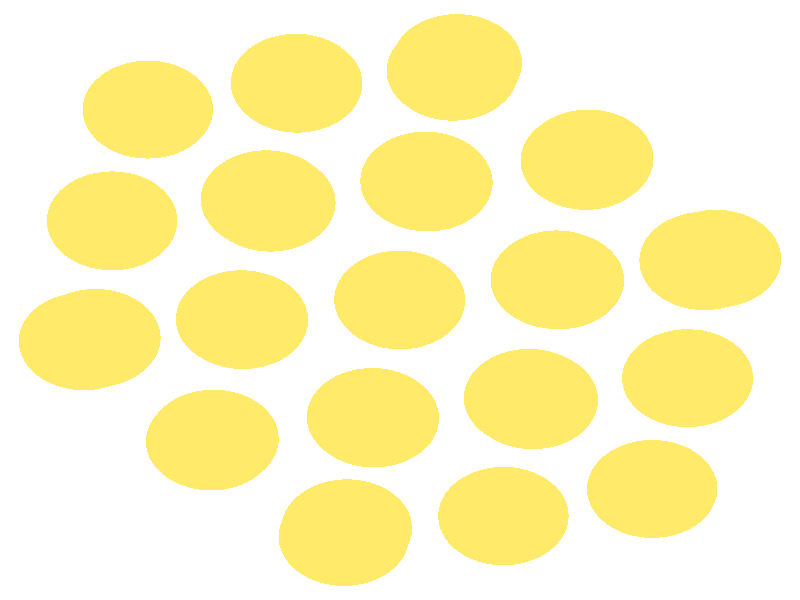 #include "colors.inc"
#include "finish.inc"

global_settings {assumed_gamma 1 max_trace_level 6}
background {color White}
camera {orthographic
  right -12.53*x up 12.51*y
  direction 1.00*z
  location <0,0,50.00> look_at <0,0,0>}
light_source {<  2.00,   3.00,  40.00> color White
  area_light <0.70, 0, 0>, <0, 0.70, 0>, 3, 3
  adaptive 1 jitter}

#declare simple = finish {phong 0.7}
#declare pale = finish {ambient .5 diffuse .85 roughness .001 specular 0.200 }
#declare intermediate = finish {ambient 0.3 diffuse 0.6 specular 0.10 roughness 0.04 }
#declare vmd = finish {ambient .0 diffuse .65 phong 0.1 phong_size 40. specular 0.500 }
#declare jmol = finish {ambient .2 diffuse .6 specular 1 roughness .001 metallic}
#declare ase2 = finish {ambient 0.05 brilliance 3 diffuse 0.6 metallic specular 0.70 roughness 0.04 reflection 0.15}
#declare ase3 = finish {ambient .15 brilliance 2 diffuse .6 metallic specular 1. roughness .001 reflection .0}
#declare glass = finish {ambient .05 diffuse .3 specular 1. roughness .001}
#declare Rcell = 0.050;
#declare Rbond = 0.100;

#macro atom(LOC, R, COL, FIN)
  sphere{LOC, R texture{pigment{COL} finish{FIN}}}
#end
#macro constrain(LOC, R, COL, FIN)
union{torus{R, Rcell rotate 45*z texture{pigment{COL} finish{FIN}}}
      torus{R, Rcell rotate -45*z texture{pigment{COL} finish{FIN}}}
      translate LOC}
#end

atom(< -2.92,  -2.89,  -2.72>, 1.02, rgb <1.00, 0.82, 0.14>, ase3) // #0 
atom(< -0.41,  -2.47,  -1.25>, 1.02, rgb <1.00, 0.82, 0.14>, ase3) // #1 
atom(< -2.49,  -0.40,  -1.26>, 1.02, rgb <1.00, 0.82, 0.14>, ase3) // #2 
atom(< -0.00,   0.00,   0.00>, 1.02, rgb <1.00, 0.82, 0.14>, ase3) // #3 
atom(< -0.01,   0.01,  -2.73>, 1.02, rgb <1.00, 0.82, 0.14>, ase3) // #4 
atom(<  2.48,   0.41,  -1.26>, 1.02, rgb <1.00, 0.82, 0.14>, ase3) // #5 
atom(<  0.40,   2.49,  -1.26>, 1.02, rgb <1.00, 0.82, 0.14>, ase3) // #6 
atom(<  2.91,   2.91,  -2.72>, 1.02, rgb <1.00, 0.82, 0.14>, ase3) // #7 
atom(< -4.78,  -0.80,  -2.81>, 1.02, rgb <1.00, 0.82, 0.14>, ase3) // #8 
atom(< -4.95,  -0.86,  -5.61>, 1.02, rgb <1.00, 0.82, 0.14>, ase3) // #9 
atom(< -2.46,  -0.41,  -4.16>, 1.02, rgb <1.00, 0.82, 0.14>, ase3) // #10 
atom(< -4.51,   1.64,  -4.15>, 1.02, rgb <1.00, 0.82, 0.14>, ase3) // #11 
atom(< -2.10,   2.10,  -2.64>, 1.02, rgb <1.00, 0.82, 0.14>, ase3) // #12 
atom(< -2.03,   2.03,  -5.60>, 1.02, rgb <1.00, 0.82, 0.14>, ase3) // #13 
atom(<  0.42,   2.46,  -4.15>, 1.02, rgb <1.00, 0.82, 0.14>, ase3) // #14 
atom(< -1.63,   4.53,  -4.14>, 1.02, rgb <1.00, 0.82, 0.14>, ase3) // #15 
atom(<  0.81,   4.78,  -2.80>, 1.02, rgb <1.00, 0.82, 0.14>, ase3) // #16 
atom(<  0.89,   4.94,  -5.61>, 1.02, rgb <1.00, 0.82, 0.14>, ase3) // #17 
atom(< -4.51,   1.66,  -7.07>, 1.02, rgb <1.00, 0.82, 0.14>, ase3) // #18 
atom(< -3.95,   3.97,  -5.60>, 1.02, rgb <1.00, 0.82, 0.14>, ase3) // #19 
atom(< -1.61,   4.51,  -7.06>, 1.02, rgb <1.00, 0.82, 0.14>, ase3) // #20 
atom(< -0.83,  -4.76,  -2.79>, 1.02, rgb <1.00, 0.82, 0.14>, ase3) // #21 
atom(< -0.88,  -4.94,  -5.60>, 1.02, rgb <1.00, 0.82, 0.14>, ase3) // #22 
atom(<  1.62,  -4.50,  -4.12>, 1.02, rgb <1.00, 0.82, 0.14>, ase3) // #23 
atom(< -0.44,  -2.44,  -4.17>, 1.02, rgb <1.00, 0.82, 0.14>, ase3) // #24 
atom(<  2.08,  -2.08,  -2.64>, 1.02, rgb <1.00, 0.82, 0.14>, ase3) // #25 
atom(<  2.02,  -2.04,  -5.60>, 1.02, rgb <1.00, 0.82, 0.14>, ase3) // #26 
atom(<  4.50,  -1.63,  -4.12>, 1.02, rgb <1.00, 0.82, 0.14>, ase3) // #27 
atom(<  2.45,   0.43,  -4.16>, 1.02, rgb <1.00, 0.82, 0.14>, ase3) // #28 
atom(<  4.77,   0.81,  -2.81>, 1.02, rgb <1.00, 0.82, 0.14>, ase3) // #29 
atom(<  4.95,   0.86,  -5.60>, 1.02, rgb <1.00, 0.82, 0.14>, ase3) // #30 
atom(< -2.96,  -2.95,  -5.60>, 1.02, rgb <1.00, 0.82, 0.14>, ase3) // #31 
atom(< -2.92,  -2.90,  -8.48>, 1.02, rgb <1.00, 0.82, 0.14>, ase3) // #32 
atom(< -0.43,  -2.44,  -7.03>, 1.02, rgb <1.00, 0.82, 0.14>, ase3) // #33 
atom(< -2.46,  -0.42,  -7.03>, 1.02, rgb <1.00, 0.82, 0.14>, ase3) // #34 
atom(< -0.00,  -0.01,  -5.59>, 1.02, rgb <1.00, 0.82, 0.14>, ase3) // #35 
atom(< -0.00,   0.00,  -8.46>, 1.02, rgb <1.00, 0.82, 0.14>, ase3) // #36 
atom(<  2.44,   0.42,  -7.03>, 1.02, rgb <1.00, 0.82, 0.14>, ase3) // #37 
atom(<  0.43,   2.45,  -7.03>, 1.02, rgb <1.00, 0.82, 0.14>, ase3) // #38 
atom(<  2.95,   2.95,  -5.61>, 1.02, rgb <1.00, 0.82, 0.14>, ase3) // #39 
atom(<  2.91,   2.90,  -8.48>, 1.02, rgb <1.00, 0.82, 0.14>, ase3) // #40 
atom(< -4.77,  -0.79,  -8.39>, 1.02, rgb <1.00, 0.82, 0.14>, ase3) // #41 
atom(< -2.47,  -0.41,  -9.95>, 1.02, rgb <1.00, 0.82, 0.14>, ase3) // #42 
atom(< -2.09,   2.08,  -8.55>, 1.02, rgb <1.00, 0.82, 0.14>, ase3) // #43 
atom(<  0.40,   2.47,  -9.95>, 1.02, rgb <1.00, 0.82, 0.14>, ase3) // #44 
atom(<  0.83,   4.76,  -8.41>, 1.02, rgb <1.00, 0.82, 0.14>, ase3) // #45 
atom(<  1.62,  -4.51,  -7.06>, 1.02, rgb <1.00, 0.82, 0.14>, ase3) // #46 
atom(<  3.95,  -3.94,  -5.59>, 1.02, rgb <1.00, 0.82, 0.14>, ase3) // #47 
atom(<  4.51,  -1.63,  -7.06>, 1.02, rgb <1.00, 0.82, 0.14>, ase3) // #48 
atom(< -0.84,  -4.77,  -8.40>, 1.02, rgb <1.00, 0.82, 0.14>, ase3) // #49 
atom(< -0.41,  -2.46,  -9.95>, 1.02, rgb <1.00, 0.82, 0.14>, ase3) // #50 
atom(<  2.08,  -2.09,  -8.55>, 1.02, rgb <1.00, 0.82, 0.14>, ase3) // #51 
atom(<  2.49,   0.41,  -9.92>, 1.02, rgb <1.00, 0.82, 0.14>, ase3) // #52 
atom(<  4.77,   0.82,  -8.38>, 1.02, rgb <1.00, 0.82, 0.14>, ase3) // #53 
atom(< -0.00,   0.00, -11.19>, 1.02, rgb <1.00, 0.82, 0.14>, ase3) // #54 
